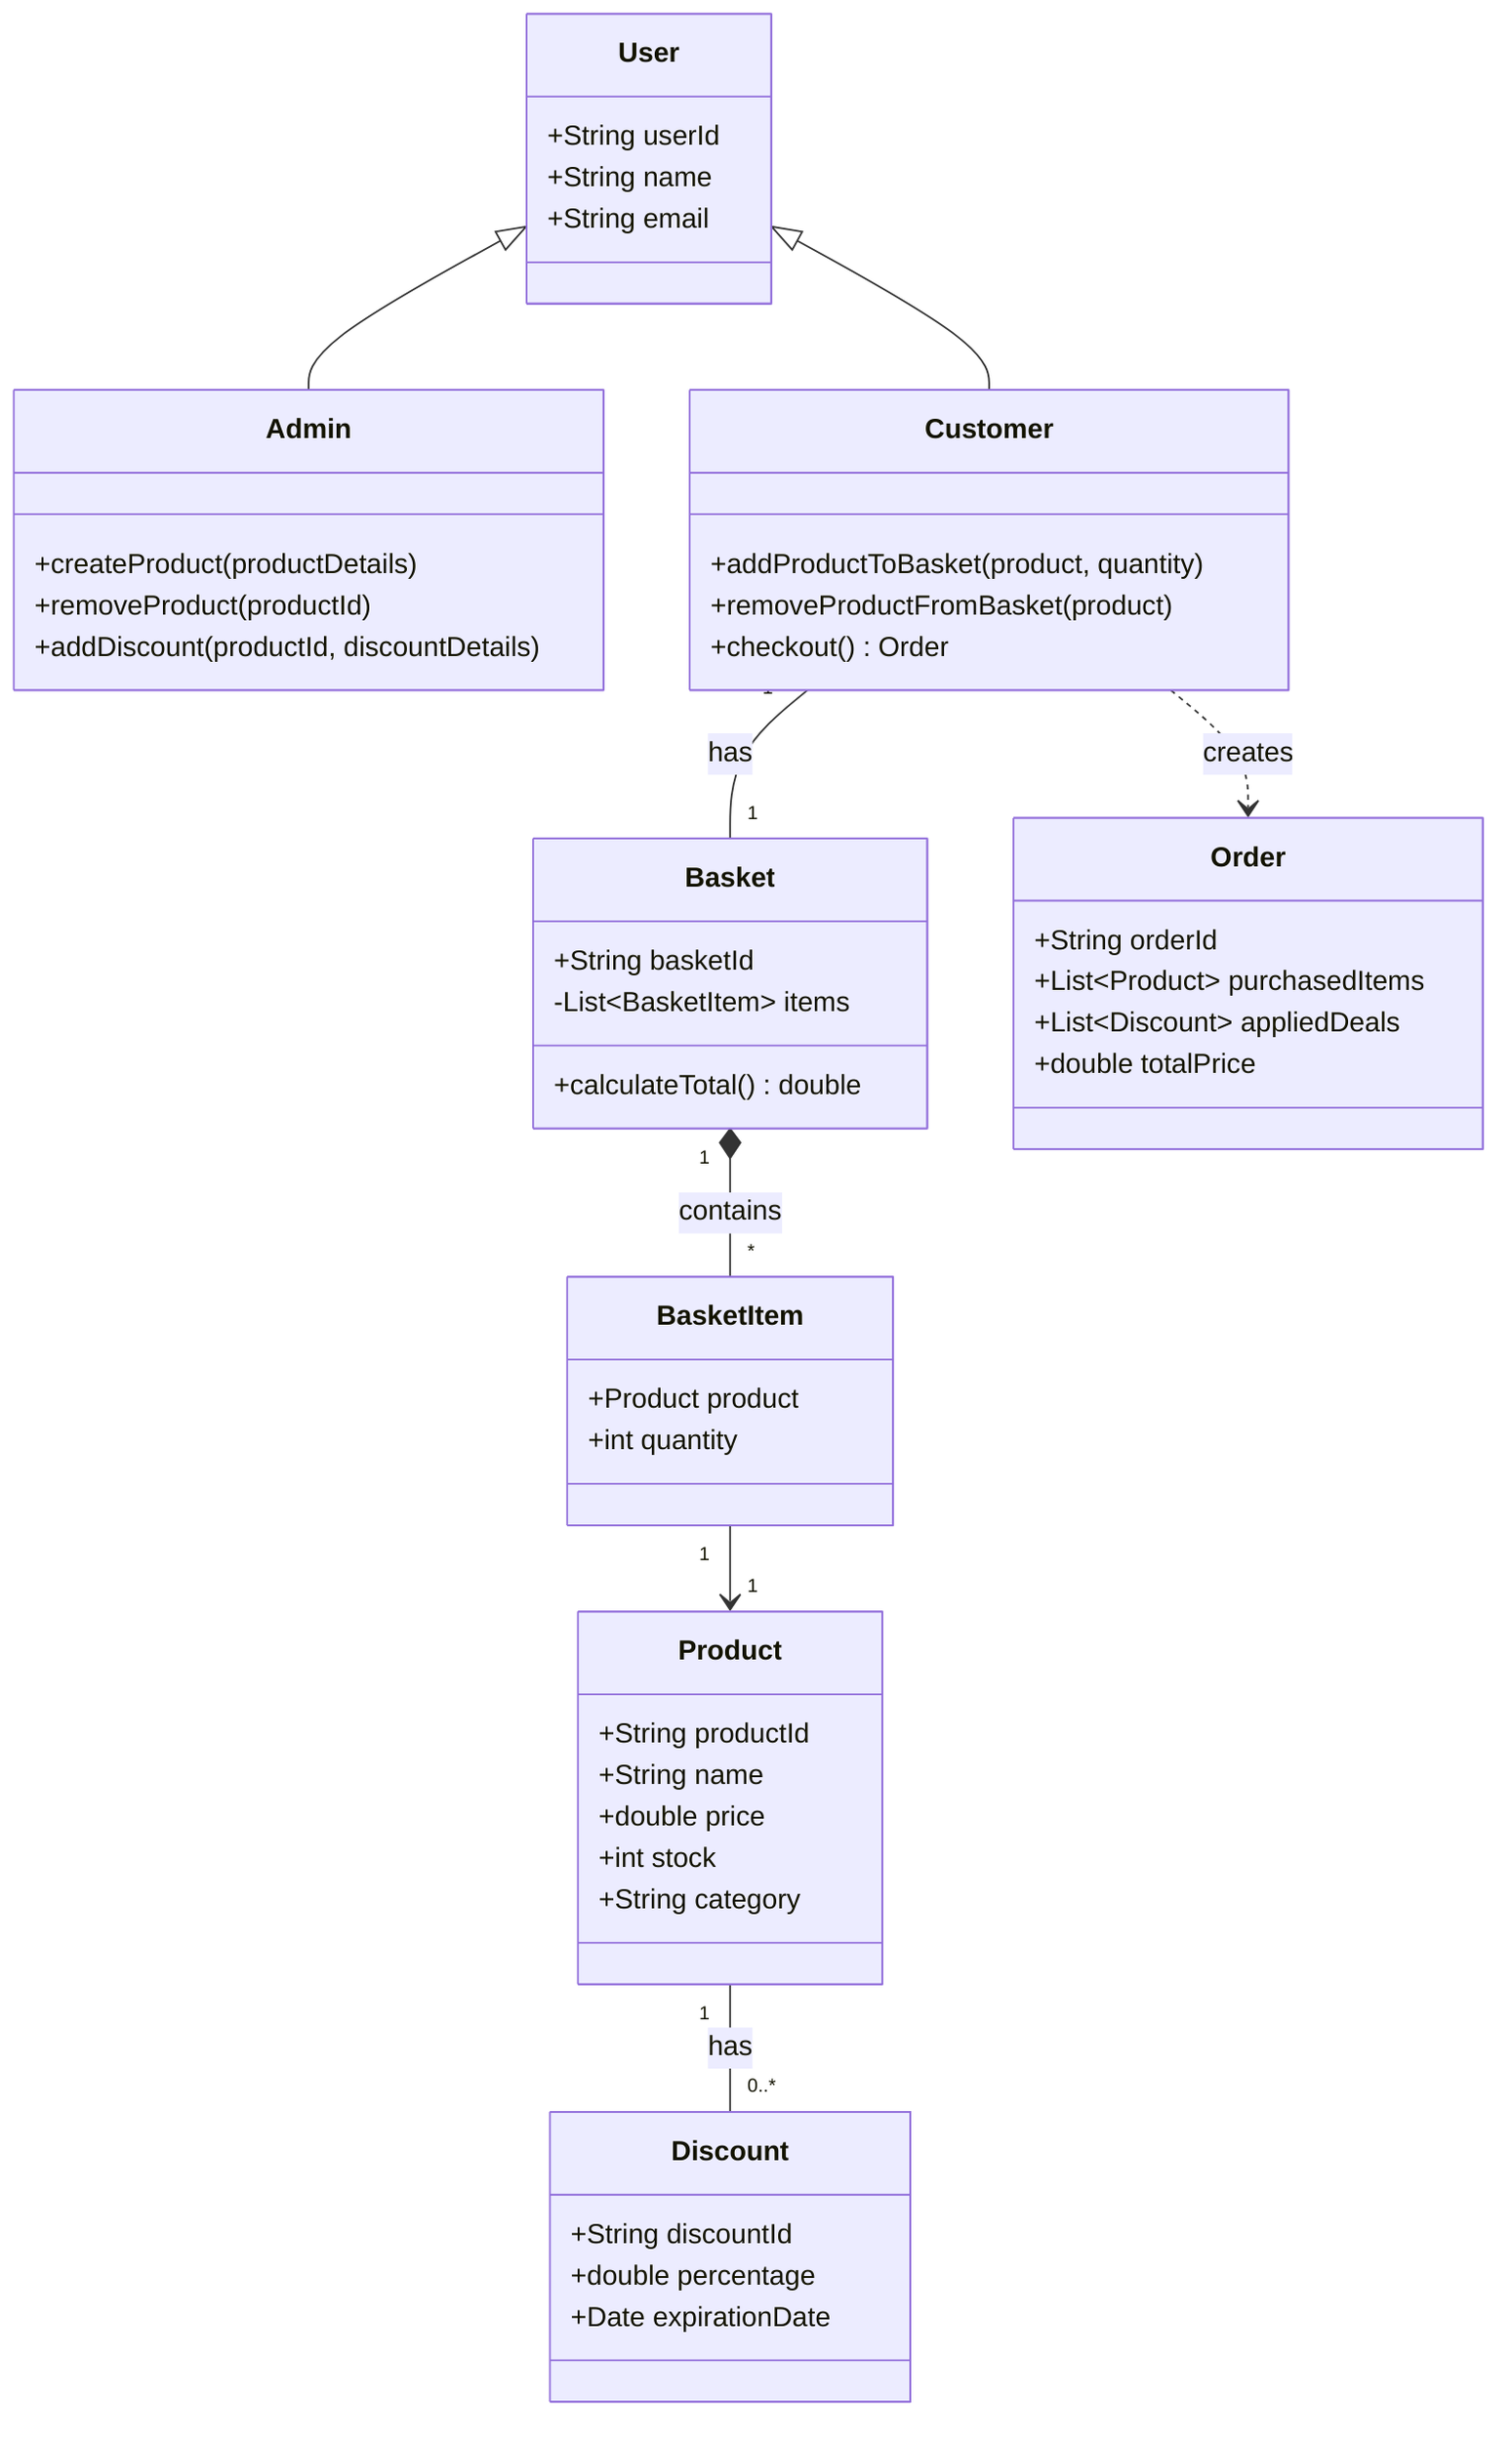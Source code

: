 classDiagram
    class User {
        +String userId
        +String name
        +String email
    }

    class Admin {
        +createProduct(productDetails)
        +removeProduct(productId)
        +addDiscount(productId, discountDetails)
    }

    class Customer {
        +addProductToBasket(product, quantity)
        +removeProductFromBasket(product)
        +checkout() Order
    }

    class Product {
        +String productId
        +String name
        +double price
        +int stock
        +String category
    }

    class Discount {
        +String discountId
        +double percentage
        +Date expirationDate
    }

    class Basket {
        +String basketId
        -List~BasketItem~ items
        +calculateTotal() double
    }

    class BasketItem {
        +Product product
        +int quantity
    }
    
    class Order {
        +String orderId
        +List~Product~ purchasedItems
        +List~Discount~ appliedDeals
        +double totalPrice
    }

    %% --- Relationships ---
    User <|-- Admin
    User <|-- Customer
    
    Customer "1" -- "1" Basket : has
    Basket "1" *-- "*" BasketItem : contains
    BasketItem "1" --> "1" Product
    Product "1" -- "0..*" Discount : has
    Customer ..> Order : creates